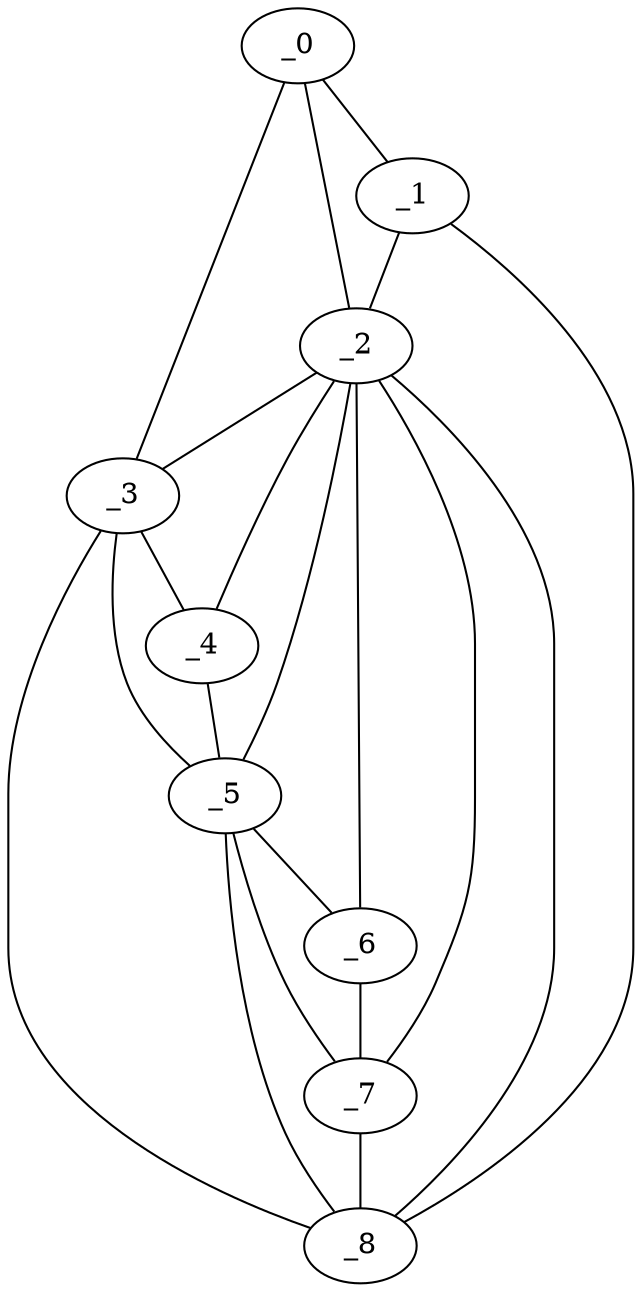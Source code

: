graph "obj18__270.gxl" {
	_0	 [x=11,
		y=19];
	_1	 [x=62,
		y=15];
	_0 -- _1	 [valence=1];
	_2	 [x=83,
		y=37];
	_0 -- _2	 [valence=2];
	_3	 [x=98,
		y=87];
	_0 -- _3	 [valence=1];
	_1 -- _2	 [valence=2];
	_8	 [x=116,
		y=21];
	_1 -- _8	 [valence=1];
	_2 -- _3	 [valence=2];
	_4	 [x=99,
		y=79];
	_2 -- _4	 [valence=2];
	_5	 [x=102,
		y=69];
	_2 -- _5	 [valence=1];
	_6	 [x=103,
		y=60];
	_2 -- _6	 [valence=2];
	_7	 [x=113,
		y=29];
	_2 -- _7	 [valence=2];
	_2 -- _8	 [valence=1];
	_3 -- _4	 [valence=1];
	_3 -- _5	 [valence=1];
	_3 -- _8	 [valence=1];
	_4 -- _5	 [valence=2];
	_5 -- _6	 [valence=2];
	_5 -- _7	 [valence=2];
	_5 -- _8	 [valence=2];
	_6 -- _7	 [valence=1];
	_7 -- _8	 [valence=1];
}
